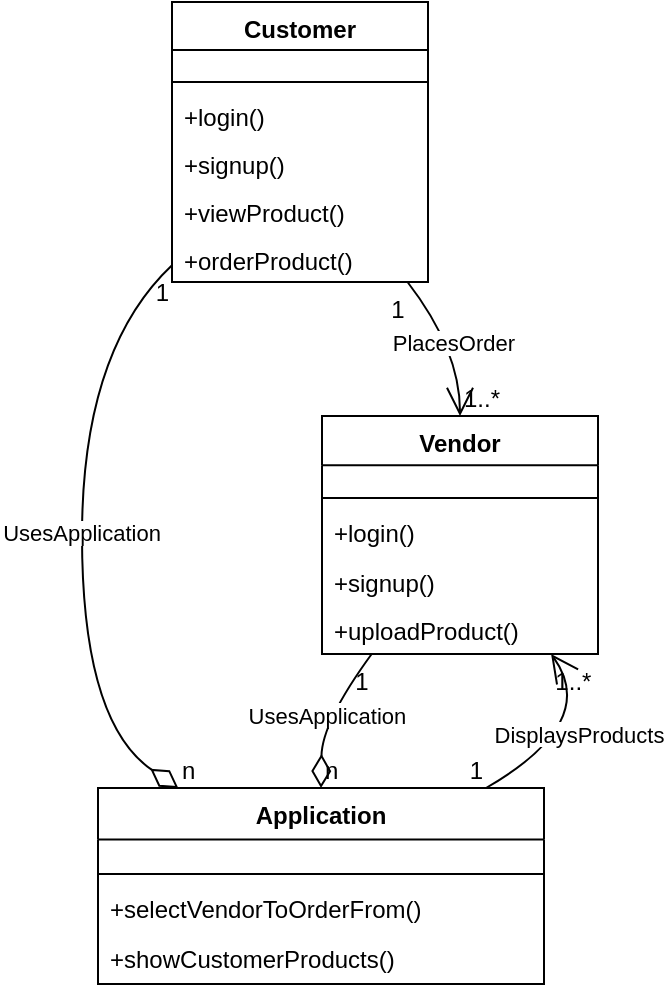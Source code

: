<mxfile version="24.6.3" type="github">
  <diagram name="Page-1" id="JoyaNZ-vbb8n5kpcvQIH">
    <mxGraphModel>
      <root>
        <mxCell id="0" />
        <mxCell id="1" parent="0" />
        <mxCell id="2" value="Customer" style="swimlane;fontStyle=1;align=center;verticalAlign=top;childLayout=stackLayout;horizontal=1;startSize=24;horizontalStack=0;resizeParent=1;resizeParentMax=0;resizeLast=0;collapsible=0;marginBottom=0;" vertex="1" parent="1">
          <mxGeometry x="110" y="8" width="128" height="140" as="geometry" />
        </mxCell>
        <mxCell id="3" style="line;strokeWidth=1;fillColor=none;align=left;verticalAlign=middle;spacingTop=-1;spacingLeft=3;spacingRight=3;rotatable=0;labelPosition=right;points=[];portConstraint=eastwest;strokeColor=inherit;" vertex="1" parent="2">
          <mxGeometry y="36" width="128" height="8" as="geometry" />
        </mxCell>
        <mxCell id="4" value="+login()" style="text;strokeColor=none;fillColor=none;align=left;verticalAlign=top;spacingLeft=4;spacingRight=4;overflow=hidden;rotatable=0;points=[[0,0.5],[1,0.5]];portConstraint=eastwest;" vertex="1" parent="2">
          <mxGeometry y="44" width="128" height="24" as="geometry" />
        </mxCell>
        <mxCell id="5" value="+signup()" style="text;strokeColor=none;fillColor=none;align=left;verticalAlign=top;spacingLeft=4;spacingRight=4;overflow=hidden;rotatable=0;points=[[0,0.5],[1,0.5]];portConstraint=eastwest;" vertex="1" parent="2">
          <mxGeometry y="68" width="128" height="24" as="geometry" />
        </mxCell>
        <mxCell id="6" value="+viewProduct()" style="text;strokeColor=none;fillColor=none;align=left;verticalAlign=top;spacingLeft=4;spacingRight=4;overflow=hidden;rotatable=0;points=[[0,0.5],[1,0.5]];portConstraint=eastwest;" vertex="1" parent="2">
          <mxGeometry y="92" width="128" height="24" as="geometry" />
        </mxCell>
        <mxCell id="7" value="+orderProduct()" style="text;strokeColor=none;fillColor=none;align=left;verticalAlign=top;spacingLeft=4;spacingRight=4;overflow=hidden;rotatable=0;points=[[0,0.5],[1,0.5]];portConstraint=eastwest;" vertex="1" parent="2">
          <mxGeometry y="116" width="128" height="24" as="geometry" />
        </mxCell>
        <mxCell id="8" value="Vendor" style="swimlane;fontStyle=1;align=center;verticalAlign=top;childLayout=stackLayout;horizontal=1;startSize=24.667;horizontalStack=0;resizeParent=1;resizeParentMax=0;resizeLast=0;collapsible=0;marginBottom=0;" vertex="1" parent="1">
          <mxGeometry x="185" y="215" width="138" height="119" as="geometry" />
        </mxCell>
        <mxCell id="9" style="line;strokeWidth=1;fillColor=none;align=left;verticalAlign=middle;spacingTop=-1;spacingLeft=3;spacingRight=3;rotatable=0;labelPosition=right;points=[];portConstraint=eastwest;strokeColor=inherit;" vertex="1" parent="8">
          <mxGeometry y="37" width="138" height="8" as="geometry" />
        </mxCell>
        <mxCell id="10" value="+login()" style="text;strokeColor=none;fillColor=none;align=left;verticalAlign=top;spacingLeft=4;spacingRight=4;overflow=hidden;rotatable=0;points=[[0,0.5],[1,0.5]];portConstraint=eastwest;" vertex="1" parent="8">
          <mxGeometry y="45" width="138" height="25" as="geometry" />
        </mxCell>
        <mxCell id="11" value="+signup()" style="text;strokeColor=none;fillColor=none;align=left;verticalAlign=top;spacingLeft=4;spacingRight=4;overflow=hidden;rotatable=0;points=[[0,0.5],[1,0.5]];portConstraint=eastwest;" vertex="1" parent="8">
          <mxGeometry y="70" width="138" height="25" as="geometry" />
        </mxCell>
        <mxCell id="12" value="+uploadProduct()" style="text;strokeColor=none;fillColor=none;align=left;verticalAlign=top;spacingLeft=4;spacingRight=4;overflow=hidden;rotatable=0;points=[[0,0.5],[1,0.5]];portConstraint=eastwest;" vertex="1" parent="8">
          <mxGeometry y="94" width="138" height="25" as="geometry" />
        </mxCell>
        <mxCell id="13" value="Application" style="swimlane;fontStyle=1;align=center;verticalAlign=top;childLayout=stackLayout;horizontal=1;startSize=25.714;horizontalStack=0;resizeParent=1;resizeParentMax=0;resizeLast=0;collapsible=0;marginBottom=0;" vertex="1" parent="1">
          <mxGeometry x="73" y="401" width="223" height="98" as="geometry" />
        </mxCell>
        <mxCell id="14" style="line;strokeWidth=1;fillColor=none;align=left;verticalAlign=middle;spacingTop=-1;spacingLeft=3;spacingRight=3;rotatable=0;labelPosition=right;points=[];portConstraint=eastwest;strokeColor=inherit;" vertex="1" parent="13">
          <mxGeometry y="39" width="223" height="8" as="geometry" />
        </mxCell>
        <mxCell id="15" value="+selectVendorToOrderFrom()" style="text;strokeColor=none;fillColor=none;align=left;verticalAlign=top;spacingLeft=4;spacingRight=4;overflow=hidden;rotatable=0;points=[[0,0.5],[1,0.5]];portConstraint=eastwest;" vertex="1" parent="13">
          <mxGeometry y="47" width="223" height="26" as="geometry" />
        </mxCell>
        <mxCell id="16" value="+showCustomerProducts()" style="text;strokeColor=none;fillColor=none;align=left;verticalAlign=top;spacingLeft=4;spacingRight=4;overflow=hidden;rotatable=0;points=[[0,0.5],[1,0.5]];portConstraint=eastwest;" vertex="1" parent="13">
          <mxGeometry y="72" width="223" height="26" as="geometry" />
        </mxCell>
        <mxCell id="17" value="PlacesOrder" style="curved=1;startArrow=none;endArrow=open;endSize=12;exitX=0.92;exitY=1;entryX=0.5;entryY=0;" edge="1" parent="1" source="2" target="8">
          <mxGeometry relative="1" as="geometry">
            <Array as="points">
              <mxPoint x="254" y="182" />
            </Array>
          </mxGeometry>
        </mxCell>
        <mxCell id="18" value="1" style="edgeLabel;resizable=0;labelBackgroundColor=none;fontSize=12;align=right;verticalAlign=top;" vertex="1" parent="17">
          <mxGeometry x="-1" relative="1" as="geometry" />
        </mxCell>
        <mxCell id="19" value="1..*" style="edgeLabel;resizable=0;labelBackgroundColor=none;fontSize=12;align=left;verticalAlign=bottom;" vertex="1" parent="17">
          <mxGeometry x="1" relative="1" as="geometry" />
        </mxCell>
        <mxCell id="20" value="DisplaysProducts" style="curved=1;startArrow=none;endArrow=open;endSize=12;exitX=0.87;exitY=0;entryX=0.83;entryY=1;" edge="1" parent="1" source="13" target="8">
          <mxGeometry relative="1" as="geometry">
            <Array as="points">
              <mxPoint x="324" y="368" />
            </Array>
          </mxGeometry>
        </mxCell>
        <mxCell id="21" value="1" style="edgeLabel;resizable=0;labelBackgroundColor=none;fontSize=12;align=right;verticalAlign=bottom;" vertex="1" parent="20">
          <mxGeometry x="-1" relative="1" as="geometry" />
        </mxCell>
        <mxCell id="22" value="1..*" style="edgeLabel;resizable=0;labelBackgroundColor=none;fontSize=12;align=left;verticalAlign=top;" vertex="1" parent="20">
          <mxGeometry x="1" relative="1" as="geometry" />
        </mxCell>
        <mxCell id="23" value="UsesApplication" style="curved=1;startArrow=none;endArrow=diamondThin;endSize=14;endFill=0;exitX=0;exitY=0.94;entryX=0.18;entryY=0;" edge="1" parent="1" source="2" target="13">
          <mxGeometry relative="1" as="geometry">
            <Array as="points">
              <mxPoint x="65" y="182" />
              <mxPoint x="65" y="368" />
            </Array>
          </mxGeometry>
        </mxCell>
        <mxCell id="24" value="1" style="edgeLabel;resizable=0;labelBackgroundColor=none;fontSize=12;align=right;verticalAlign=top;" vertex="1" parent="23">
          <mxGeometry x="-1" relative="1" as="geometry" />
        </mxCell>
        <mxCell id="25" value="n" style="edgeLabel;resizable=0;labelBackgroundColor=none;fontSize=12;align=left;verticalAlign=bottom;" vertex="1" parent="23">
          <mxGeometry x="1" relative="1" as="geometry" />
        </mxCell>
        <mxCell id="26" value="UsesApplication" style="curved=1;startArrow=none;endArrow=diamondThin;endSize=14;endFill=0;exitX=0.18;exitY=1;entryX=0.5;entryY=0;" edge="1" parent="1" source="8" target="13">
          <mxGeometry relative="1" as="geometry">
            <Array as="points">
              <mxPoint x="185" y="368" />
            </Array>
          </mxGeometry>
        </mxCell>
        <mxCell id="27" value="1" style="edgeLabel;resizable=0;labelBackgroundColor=none;fontSize=12;align=right;verticalAlign=top;" vertex="1" parent="26">
          <mxGeometry x="-1" relative="1" as="geometry" />
        </mxCell>
        <mxCell id="28" value="n" style="edgeLabel;resizable=0;labelBackgroundColor=none;fontSize=12;align=left;verticalAlign=bottom;" vertex="1" parent="26">
          <mxGeometry x="1" relative="1" as="geometry" />
        </mxCell>
      </root>
    </mxGraphModel>
  </diagram>
</mxfile>
